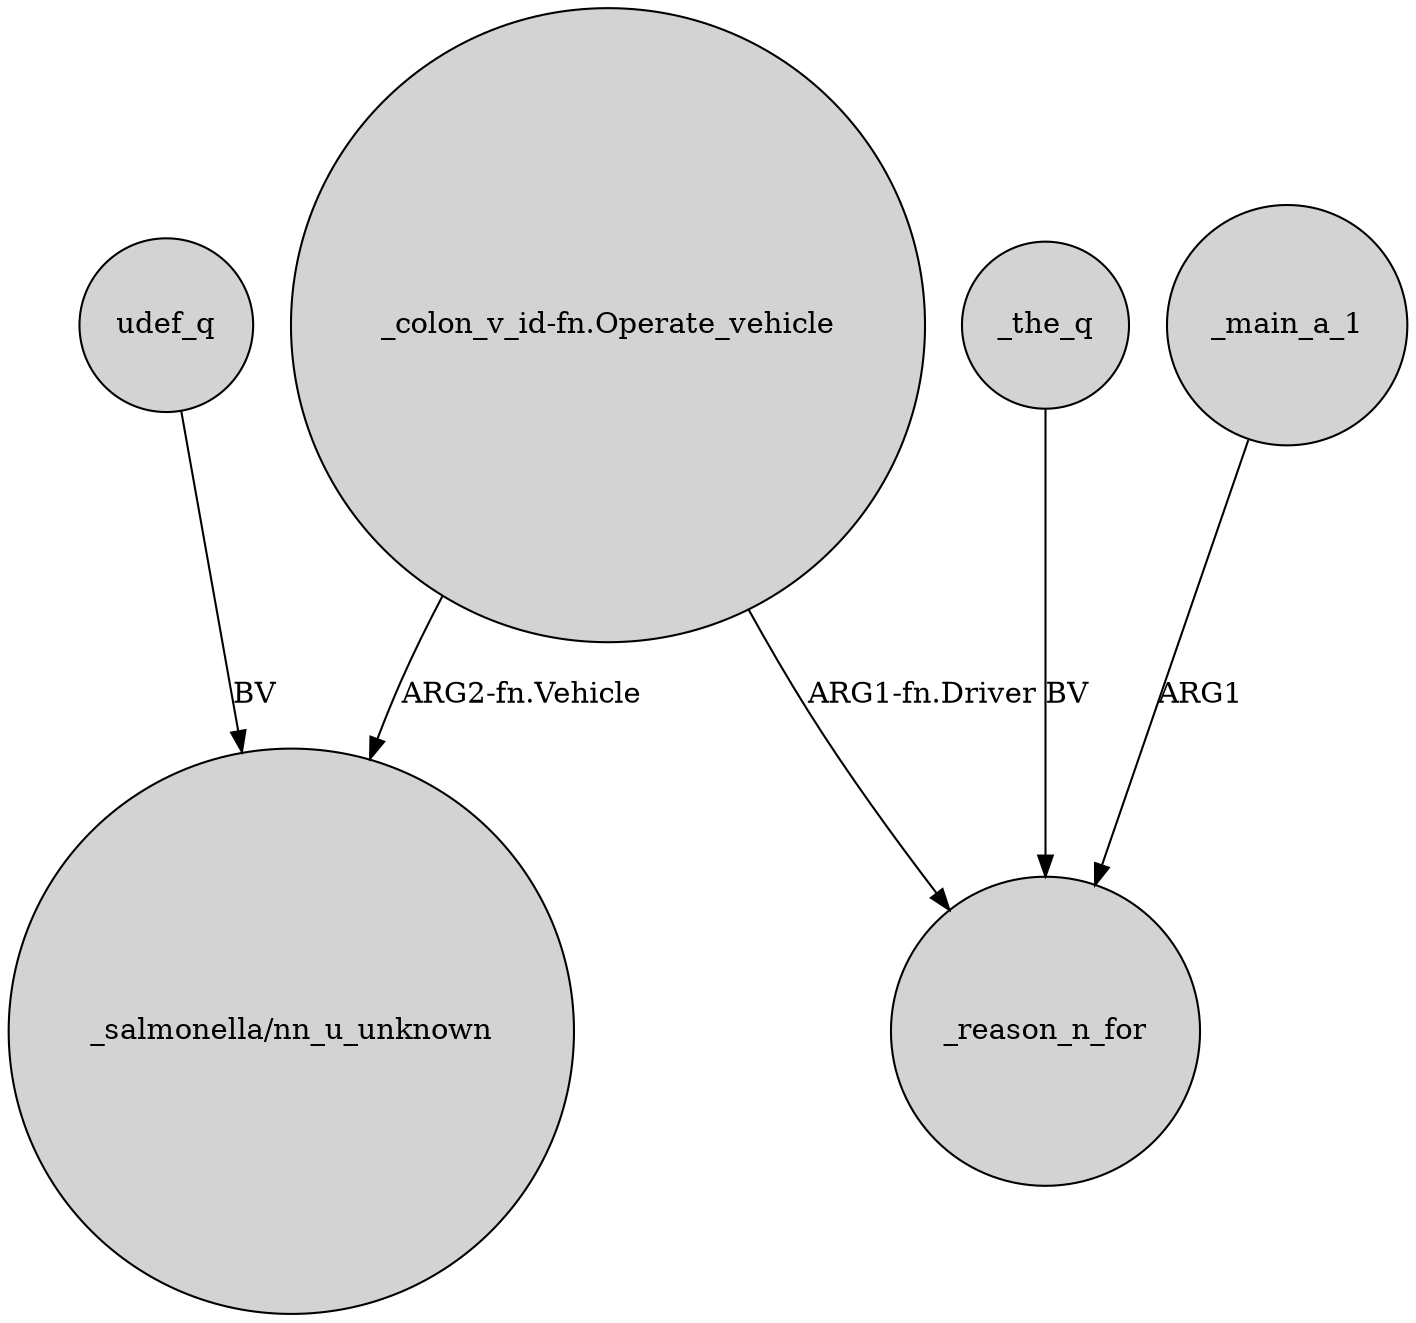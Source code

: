 digraph {
	node [shape=circle style=filled]
	"_colon_v_id-fn.Operate_vehicle" -> "_salmonella/nn_u_unknown" [label="ARG2-fn.Vehicle"]
	_main_a_1 -> _reason_n_for [label=ARG1]
	"_colon_v_id-fn.Operate_vehicle" -> _reason_n_for [label="ARG1-fn.Driver"]
	udef_q -> "_salmonella/nn_u_unknown" [label=BV]
	_the_q -> _reason_n_for [label=BV]
}
